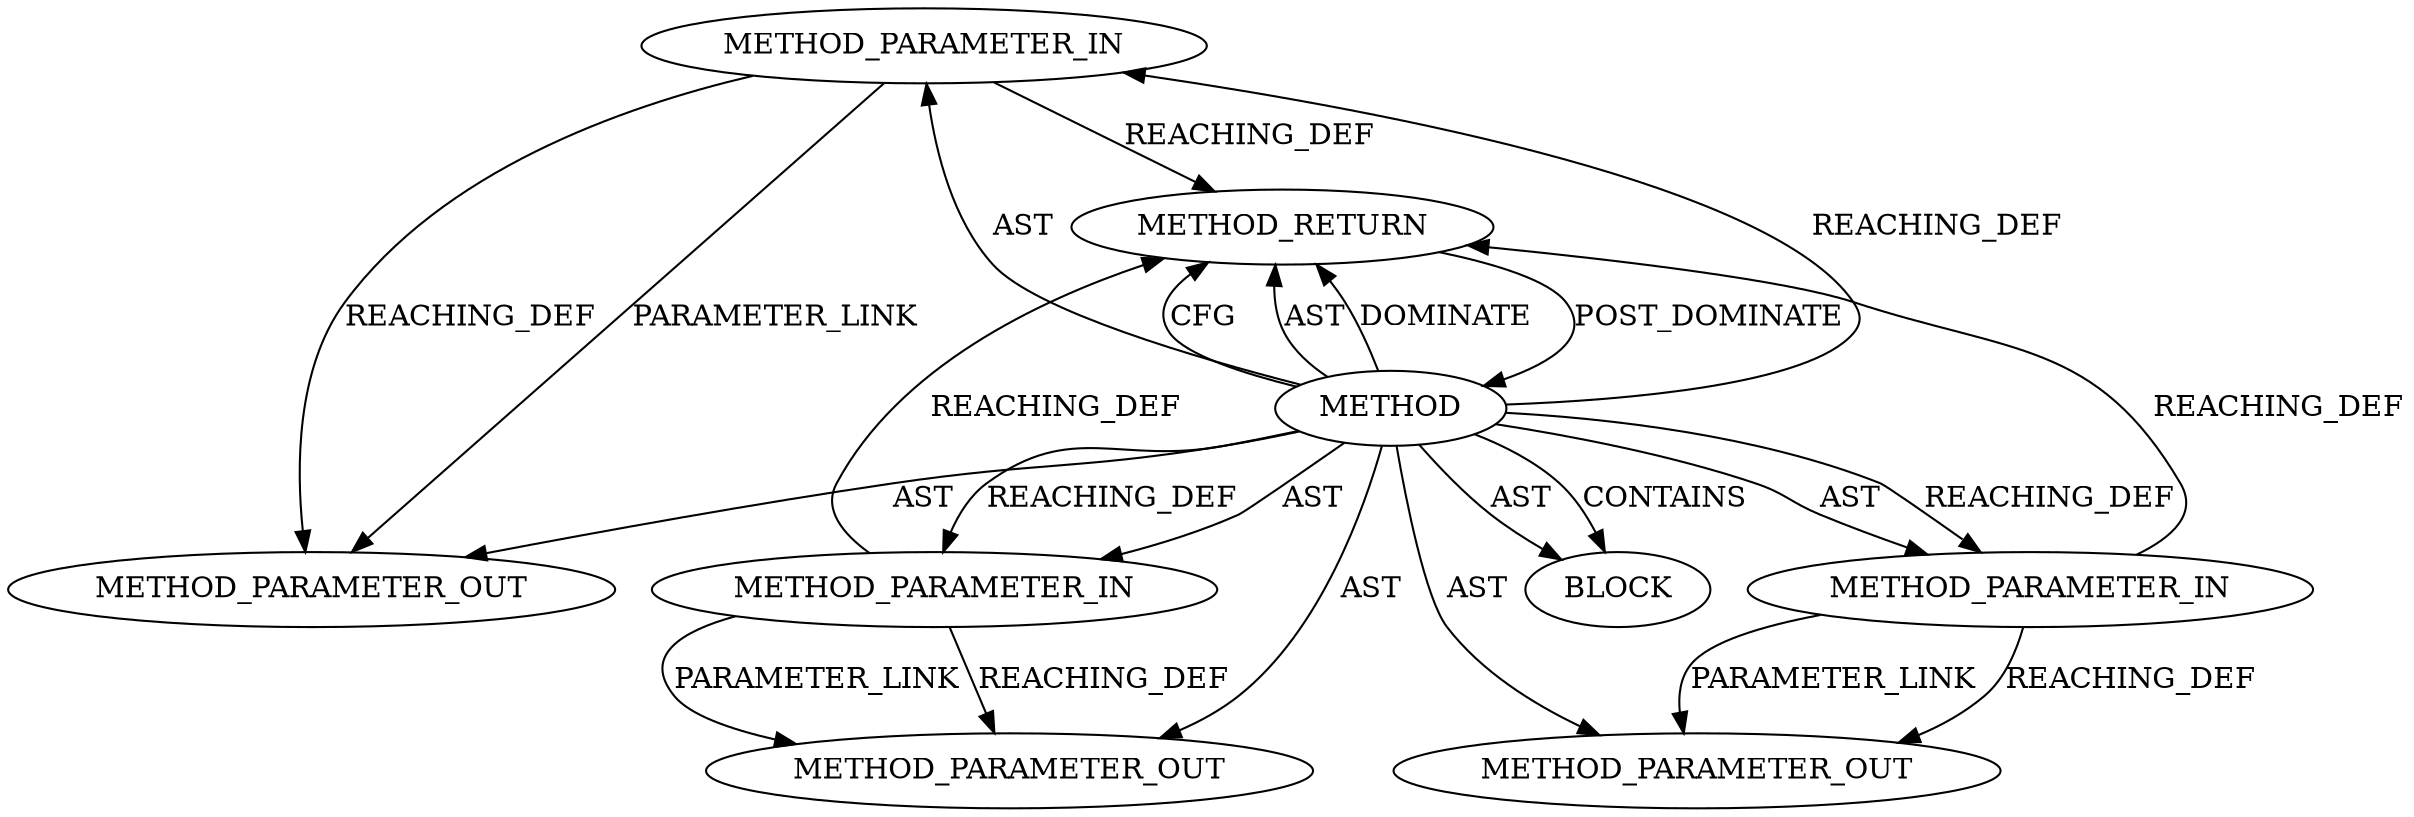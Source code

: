 digraph {
  13374 [label=METHOD_PARAMETER_OUT ORDER=3 CODE="p3" IS_VARIADIC=false TYPE_FULL_NAME="ANY" EVALUATION_STRATEGY="BY_VALUE" INDEX=3 NAME="p3"]
  12312 [label=METHOD_RETURN ORDER=2 CODE="RET" TYPE_FULL_NAME="ANY" EVALUATION_STRATEGY="BY_VALUE"]
  12310 [label=METHOD_PARAMETER_IN ORDER=3 CODE="p3" IS_VARIADIC=false TYPE_FULL_NAME="ANY" EVALUATION_STRATEGY="BY_VALUE" INDEX=3 NAME="p3"]
  12308 [label=METHOD_PARAMETER_IN ORDER=1 CODE="p1" IS_VARIADIC=false TYPE_FULL_NAME="ANY" EVALUATION_STRATEGY="BY_VALUE" INDEX=1 NAME="p1"]
  12309 [label=METHOD_PARAMETER_IN ORDER=2 CODE="p2" IS_VARIADIC=false TYPE_FULL_NAME="ANY" EVALUATION_STRATEGY="BY_VALUE" INDEX=2 NAME="p2"]
  12307 [label=METHOD AST_PARENT_TYPE="NAMESPACE_BLOCK" AST_PARENT_FULL_NAME="<global>" ORDER=0 CODE="<empty>" FULL_NAME="crypto_alloc_shash" IS_EXTERNAL=true FILENAME="<empty>" SIGNATURE="" NAME="crypto_alloc_shash"]
  13373 [label=METHOD_PARAMETER_OUT ORDER=2 CODE="p2" IS_VARIADIC=false TYPE_FULL_NAME="ANY" EVALUATION_STRATEGY="BY_VALUE" INDEX=2 NAME="p2"]
  12311 [label=BLOCK ORDER=1 ARGUMENT_INDEX=1 CODE="<empty>" TYPE_FULL_NAME="ANY"]
  13372 [label=METHOD_PARAMETER_OUT ORDER=1 CODE="p1" IS_VARIADIC=false TYPE_FULL_NAME="ANY" EVALUATION_STRATEGY="BY_VALUE" INDEX=1 NAME="p1"]
  12307 -> 13372 [label=AST ]
  12307 -> 13374 [label=AST ]
  12307 -> 12308 [label=AST ]
  12308 -> 13372 [label=REACHING_DEF VARIABLE="p1"]
  12307 -> 12310 [label=REACHING_DEF VARIABLE=""]
  12307 -> 12312 [label=CFG ]
  12309 -> 12312 [label=REACHING_DEF VARIABLE="p2"]
  12307 -> 12309 [label=REACHING_DEF VARIABLE=""]
  12310 -> 12312 [label=REACHING_DEF VARIABLE="p3"]
  12307 -> 12312 [label=AST ]
  12309 -> 13373 [label=REACHING_DEF VARIABLE="p2"]
  12312 -> 12307 [label=POST_DOMINATE ]
  12310 -> 13374 [label=PARAMETER_LINK ]
  12307 -> 12309 [label=AST ]
  12307 -> 12311 [label=CONTAINS ]
  12309 -> 13373 [label=PARAMETER_LINK ]
  12307 -> 12308 [label=REACHING_DEF VARIABLE=""]
  12307 -> 12310 [label=AST ]
  12307 -> 12311 [label=AST ]
  12308 -> 12312 [label=REACHING_DEF VARIABLE="p1"]
  12310 -> 13374 [label=REACHING_DEF VARIABLE="p3"]
  12308 -> 13372 [label=PARAMETER_LINK ]
  12307 -> 13373 [label=AST ]
  12307 -> 12312 [label=DOMINATE ]
}
